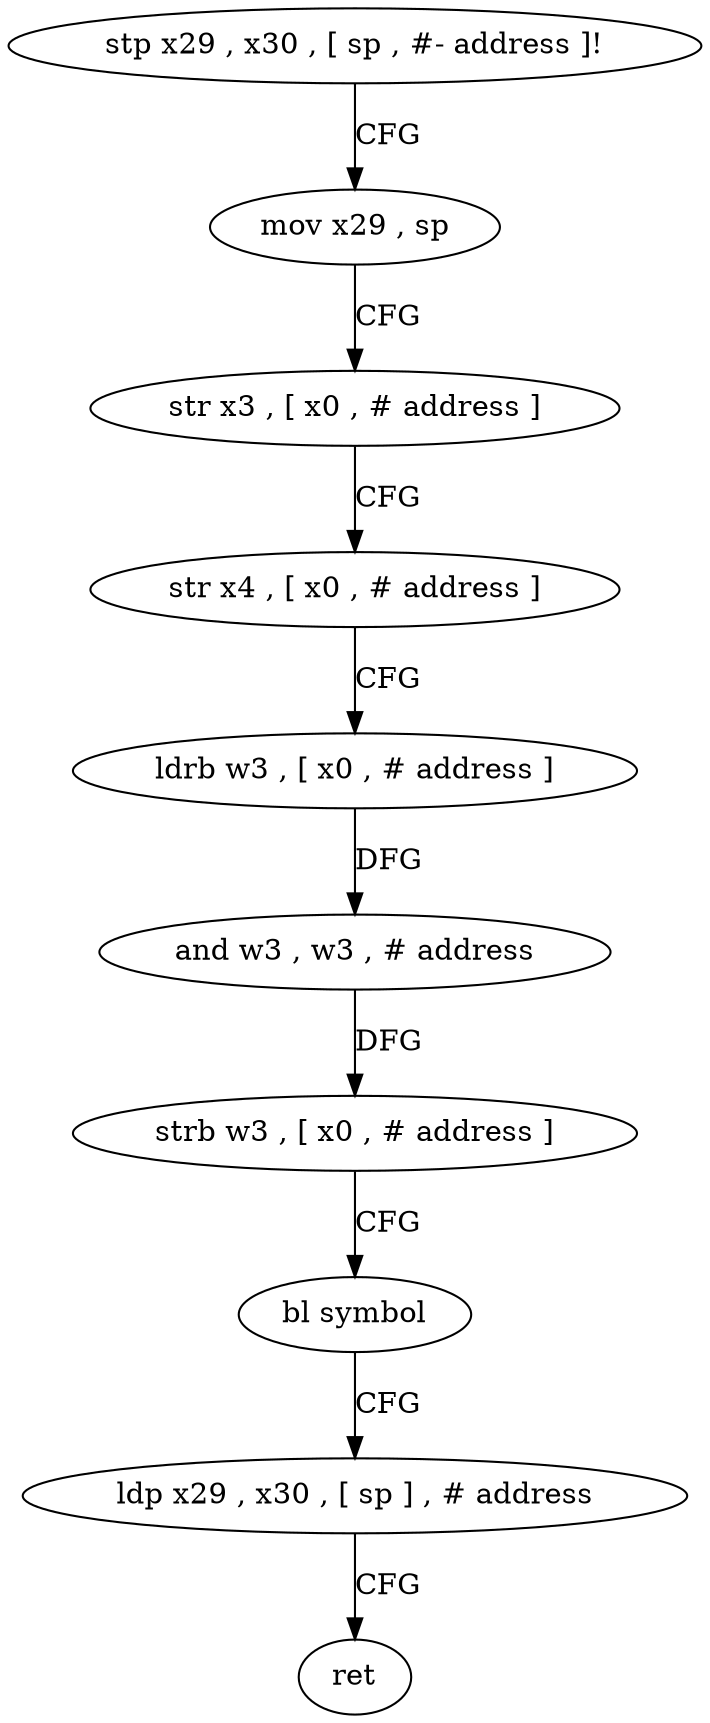 digraph "func" {
"186864" [label = "stp x29 , x30 , [ sp , #- address ]!" ]
"186868" [label = "mov x29 , sp" ]
"186872" [label = "str x3 , [ x0 , # address ]" ]
"186876" [label = "str x4 , [ x0 , # address ]" ]
"186880" [label = "ldrb w3 , [ x0 , # address ]" ]
"186884" [label = "and w3 , w3 , # address" ]
"186888" [label = "strb w3 , [ x0 , # address ]" ]
"186892" [label = "bl symbol" ]
"186896" [label = "ldp x29 , x30 , [ sp ] , # address" ]
"186900" [label = "ret" ]
"186864" -> "186868" [ label = "CFG" ]
"186868" -> "186872" [ label = "CFG" ]
"186872" -> "186876" [ label = "CFG" ]
"186876" -> "186880" [ label = "CFG" ]
"186880" -> "186884" [ label = "DFG" ]
"186884" -> "186888" [ label = "DFG" ]
"186888" -> "186892" [ label = "CFG" ]
"186892" -> "186896" [ label = "CFG" ]
"186896" -> "186900" [ label = "CFG" ]
}
